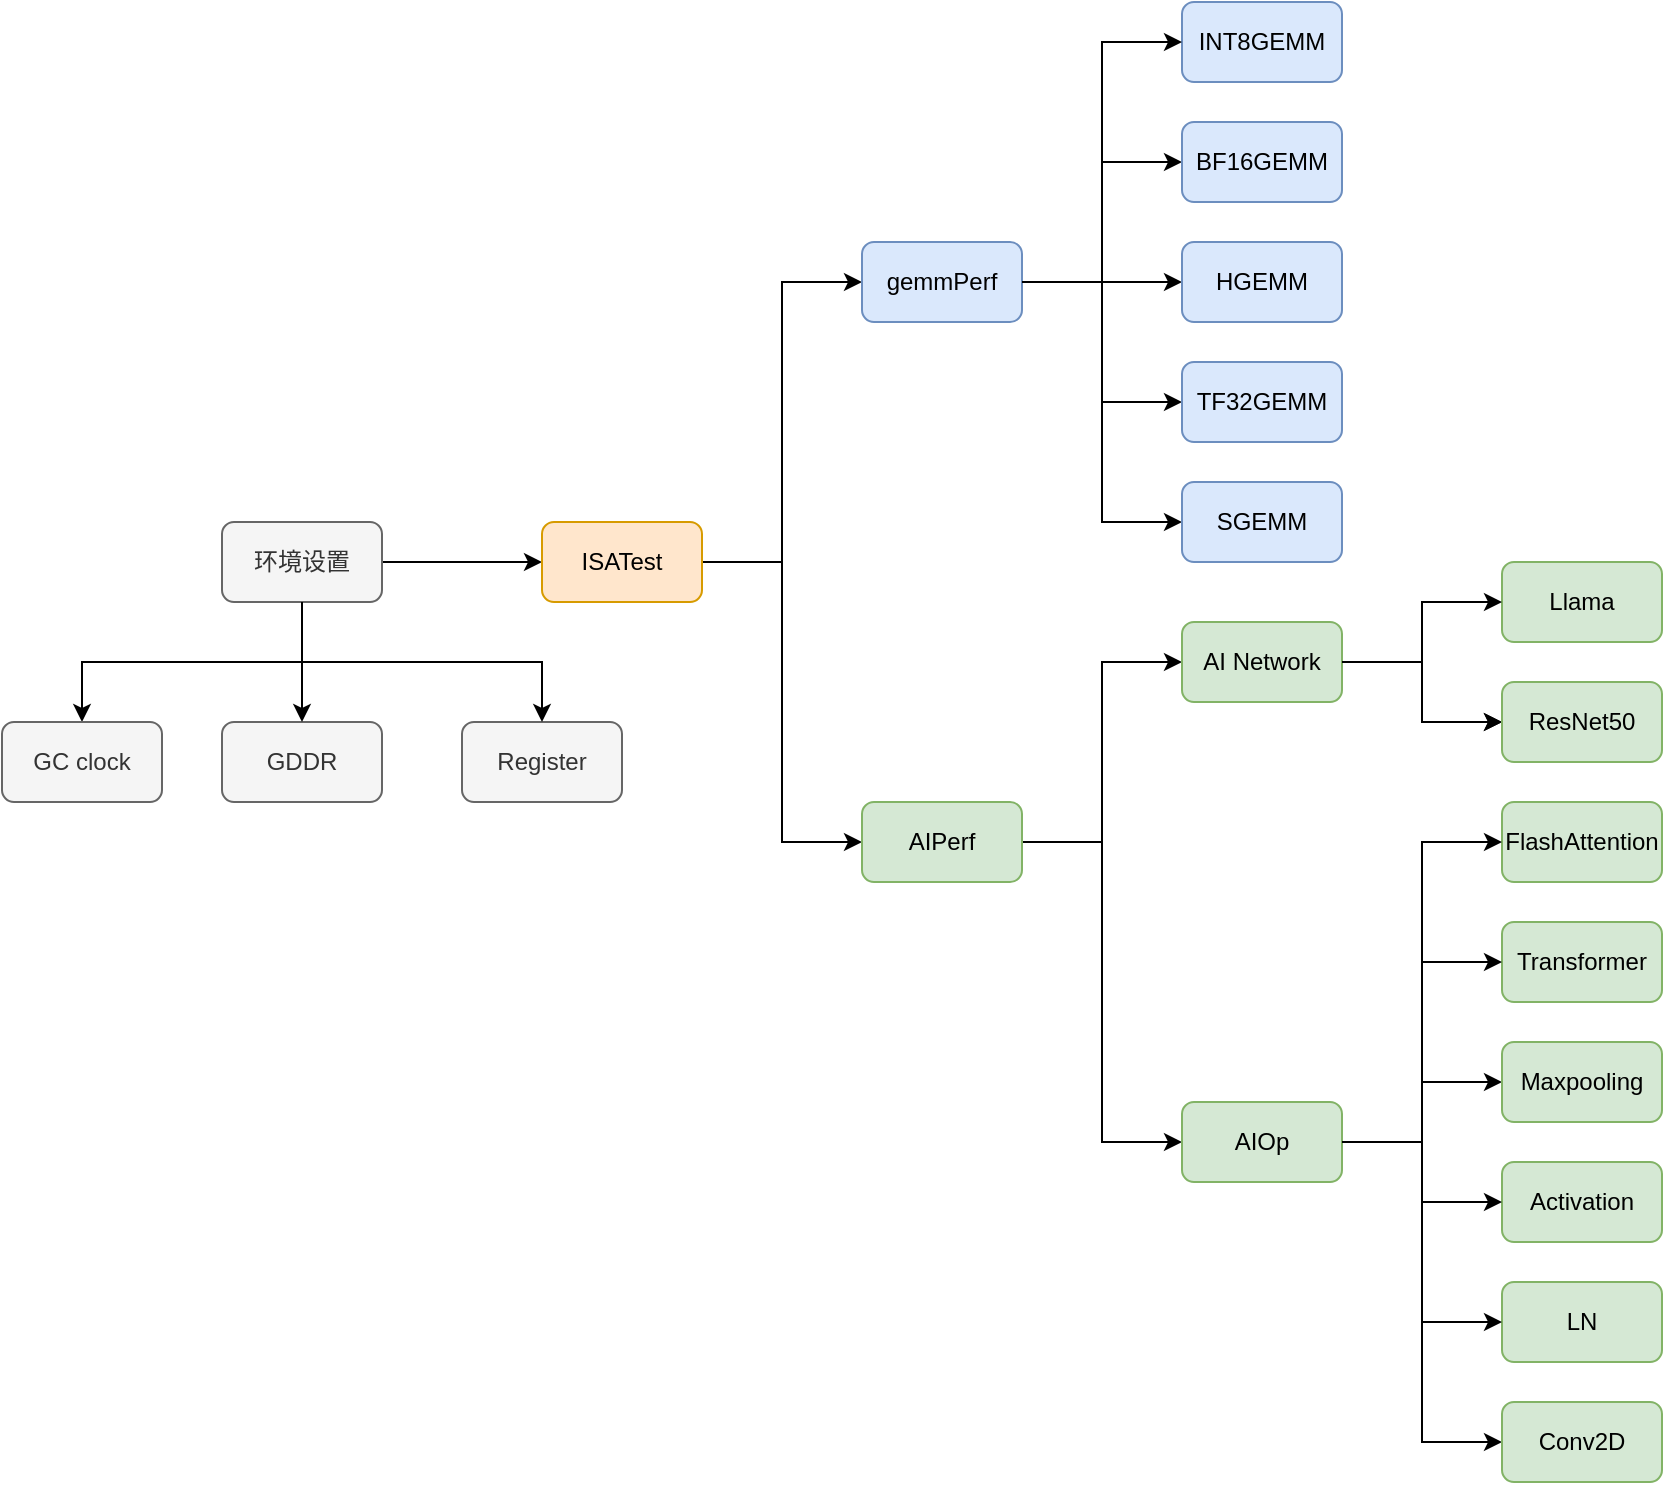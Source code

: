 <mxfile version="22.1.16" type="github">
  <diagram name="Page-1" id="9blfMaVrKY2_VXwXHc0I">
    <mxGraphModel dx="1756" dy="1808" grid="1" gridSize="10" guides="1" tooltips="1" connect="1" arrows="1" fold="1" page="1" pageScale="1" pageWidth="850" pageHeight="1100" math="0" shadow="0">
      <root>
        <mxCell id="0" />
        <mxCell id="1" parent="0" />
        <mxCell id="X5IawxEQQX5lLw3beBcP-5" value="" style="edgeStyle=orthogonalEdgeStyle;rounded=0;orthogonalLoop=1;jettySize=auto;html=1;" edge="1" parent="1" source="X5IawxEQQX5lLw3beBcP-3" target="X5IawxEQQX5lLw3beBcP-4">
          <mxGeometry relative="1" as="geometry" />
        </mxCell>
        <mxCell id="X5IawxEQQX5lLw3beBcP-49" value="" style="edgeStyle=orthogonalEdgeStyle;rounded=0;orthogonalLoop=1;jettySize=auto;html=1;exitX=0.5;exitY=1;exitDx=0;exitDy=0;" edge="1" parent="1" source="X5IawxEQQX5lLw3beBcP-3" target="X5IawxEQQX5lLw3beBcP-48">
          <mxGeometry relative="1" as="geometry" />
        </mxCell>
        <mxCell id="X5IawxEQQX5lLw3beBcP-3" value="环境设置" style="rounded=1;whiteSpace=wrap;html=1;fillColor=#f5f5f5;fontColor=#333333;strokeColor=#666666;" vertex="1" parent="1">
          <mxGeometry x="-520" y="140" width="80" height="40" as="geometry" />
        </mxCell>
        <mxCell id="X5IawxEQQX5lLw3beBcP-7" value="" style="edgeStyle=orthogonalEdgeStyle;rounded=0;orthogonalLoop=1;jettySize=auto;html=1;entryX=0;entryY=0.5;entryDx=0;entryDy=0;" edge="1" parent="1" source="X5IawxEQQX5lLw3beBcP-4" target="X5IawxEQQX5lLw3beBcP-6">
          <mxGeometry relative="1" as="geometry" />
        </mxCell>
        <mxCell id="X5IawxEQQX5lLw3beBcP-9" value="" style="edgeStyle=orthogonalEdgeStyle;rounded=0;orthogonalLoop=1;jettySize=auto;html=1;entryX=0;entryY=0.5;entryDx=0;entryDy=0;" edge="1" parent="1" source="X5IawxEQQX5lLw3beBcP-4" target="X5IawxEQQX5lLw3beBcP-8">
          <mxGeometry relative="1" as="geometry" />
        </mxCell>
        <mxCell id="X5IawxEQQX5lLw3beBcP-4" value="ISATest" style="rounded=1;whiteSpace=wrap;html=1;fillColor=#ffe6cc;strokeColor=#d79b00;" vertex="1" parent="1">
          <mxGeometry x="-360" y="140" width="80" height="40" as="geometry" />
        </mxCell>
        <mxCell id="X5IawxEQQX5lLw3beBcP-11" value="" style="edgeStyle=orthogonalEdgeStyle;rounded=0;orthogonalLoop=1;jettySize=auto;html=1;exitX=1;exitY=0.5;exitDx=0;exitDy=0;entryX=0;entryY=0.5;entryDx=0;entryDy=0;" edge="1" parent="1" source="X5IawxEQQX5lLw3beBcP-6" target="X5IawxEQQX5lLw3beBcP-10">
          <mxGeometry relative="1" as="geometry" />
        </mxCell>
        <mxCell id="X5IawxEQQX5lLw3beBcP-13" value="" style="edgeStyle=orthogonalEdgeStyle;rounded=0;orthogonalLoop=1;jettySize=auto;html=1;exitX=1;exitY=0.5;exitDx=0;exitDy=0;entryX=0;entryY=0.5;entryDx=0;entryDy=0;" edge="1" parent="1" source="X5IawxEQQX5lLw3beBcP-6" target="X5IawxEQQX5lLw3beBcP-12">
          <mxGeometry relative="1" as="geometry" />
        </mxCell>
        <mxCell id="X5IawxEQQX5lLw3beBcP-6" value="AIPerf" style="rounded=1;whiteSpace=wrap;html=1;fillColor=#d5e8d4;strokeColor=#82b366;" vertex="1" parent="1">
          <mxGeometry x="-200" y="280" width="80" height="40" as="geometry" />
        </mxCell>
        <mxCell id="X5IawxEQQX5lLw3beBcP-15" value="" style="edgeStyle=orthogonalEdgeStyle;rounded=0;orthogonalLoop=1;jettySize=auto;html=1;exitX=1;exitY=0.5;exitDx=0;exitDy=0;entryX=0;entryY=0.5;entryDx=0;entryDy=0;" edge="1" parent="1" source="X5IawxEQQX5lLw3beBcP-8" target="X5IawxEQQX5lLw3beBcP-14">
          <mxGeometry relative="1" as="geometry" />
        </mxCell>
        <mxCell id="X5IawxEQQX5lLw3beBcP-17" value="" style="edgeStyle=orthogonalEdgeStyle;rounded=0;orthogonalLoop=1;jettySize=auto;html=1;exitX=1;exitY=0.5;exitDx=0;exitDy=0;entryX=0;entryY=0.5;entryDx=0;entryDy=0;" edge="1" parent="1" source="X5IawxEQQX5lLw3beBcP-8" target="X5IawxEQQX5lLw3beBcP-16">
          <mxGeometry relative="1" as="geometry" />
        </mxCell>
        <mxCell id="X5IawxEQQX5lLw3beBcP-19" value="" style="edgeStyle=orthogonalEdgeStyle;rounded=0;orthogonalLoop=1;jettySize=auto;html=1;exitX=1;exitY=0.5;exitDx=0;exitDy=0;entryX=0;entryY=0.5;entryDx=0;entryDy=0;" edge="1" parent="1" source="X5IawxEQQX5lLw3beBcP-8" target="X5IawxEQQX5lLw3beBcP-20">
          <mxGeometry relative="1" as="geometry" />
        </mxCell>
        <mxCell id="X5IawxEQQX5lLw3beBcP-8" value="gemmPerf" style="rounded=1;whiteSpace=wrap;html=1;fillColor=#dae8fc;strokeColor=#6c8ebf;" vertex="1" parent="1">
          <mxGeometry x="-200" width="80" height="40" as="geometry" />
        </mxCell>
        <mxCell id="X5IawxEQQX5lLw3beBcP-28" value="" style="edgeStyle=orthogonalEdgeStyle;rounded=0;orthogonalLoop=1;jettySize=auto;html=1;exitX=1;exitY=0.5;exitDx=0;exitDy=0;entryX=0;entryY=0.5;entryDx=0;entryDy=0;" edge="1" parent="1" source="X5IawxEQQX5lLw3beBcP-10" target="X5IawxEQQX5lLw3beBcP-27">
          <mxGeometry relative="1" as="geometry" />
        </mxCell>
        <mxCell id="X5IawxEQQX5lLw3beBcP-30" value="" style="edgeStyle=orthogonalEdgeStyle;rounded=0;orthogonalLoop=1;jettySize=auto;html=1;exitX=1;exitY=0.5;exitDx=0;exitDy=0;entryX=0;entryY=0.5;entryDx=0;entryDy=0;" edge="1" parent="1" source="X5IawxEQQX5lLw3beBcP-10" target="X5IawxEQQX5lLw3beBcP-29">
          <mxGeometry relative="1" as="geometry" />
        </mxCell>
        <mxCell id="X5IawxEQQX5lLw3beBcP-10" value="AIOp" style="rounded=1;whiteSpace=wrap;html=1;fillColor=#d5e8d4;strokeColor=#82b366;" vertex="1" parent="1">
          <mxGeometry x="-40" y="430" width="80" height="40" as="geometry" />
        </mxCell>
        <mxCell id="X5IawxEQQX5lLw3beBcP-42" value="" style="edgeStyle=orthogonalEdgeStyle;rounded=0;orthogonalLoop=1;jettySize=auto;html=1;" edge="1" parent="1" source="X5IawxEQQX5lLw3beBcP-12" target="X5IawxEQQX5lLw3beBcP-41">
          <mxGeometry relative="1" as="geometry" />
        </mxCell>
        <mxCell id="X5IawxEQQX5lLw3beBcP-43" value="" style="edgeStyle=orthogonalEdgeStyle;rounded=0;orthogonalLoop=1;jettySize=auto;html=1;" edge="1" parent="1" source="X5IawxEQQX5lLw3beBcP-12" target="X5IawxEQQX5lLw3beBcP-41">
          <mxGeometry relative="1" as="geometry" />
        </mxCell>
        <mxCell id="X5IawxEQQX5lLw3beBcP-12" value="AI Network" style="rounded=1;whiteSpace=wrap;html=1;fillColor=#d5e8d4;strokeColor=#82b366;" vertex="1" parent="1">
          <mxGeometry x="-40" y="190" width="80" height="40" as="geometry" />
        </mxCell>
        <mxCell id="X5IawxEQQX5lLw3beBcP-14" value="SGEMM" style="rounded=1;whiteSpace=wrap;html=1;fillColor=#dae8fc;strokeColor=#6c8ebf;" vertex="1" parent="1">
          <mxGeometry x="-40" y="120" width="80" height="40" as="geometry" />
        </mxCell>
        <mxCell id="X5IawxEQQX5lLw3beBcP-16" value="HGEMM" style="rounded=1;whiteSpace=wrap;html=1;fillColor=#dae8fc;strokeColor=#6c8ebf;" vertex="1" parent="1">
          <mxGeometry x="-40" width="80" height="40" as="geometry" />
        </mxCell>
        <mxCell id="X5IawxEQQX5lLw3beBcP-23" value="" style="edgeStyle=orthogonalEdgeStyle;rounded=0;orthogonalLoop=1;jettySize=auto;html=1;exitX=1;exitY=0.5;exitDx=0;exitDy=0;entryX=0;entryY=0.5;entryDx=0;entryDy=0;" edge="1" parent="1" source="X5IawxEQQX5lLw3beBcP-8" target="X5IawxEQQX5lLw3beBcP-18">
          <mxGeometry relative="1" as="geometry">
            <mxPoint x="665" y="190" as="targetPoint" />
          </mxGeometry>
        </mxCell>
        <mxCell id="X5IawxEQQX5lLw3beBcP-18" value="TF32GEMM" style="rounded=1;whiteSpace=wrap;html=1;fillColor=#dae8fc;strokeColor=#6c8ebf;" vertex="1" parent="1">
          <mxGeometry x="-40" y="60" width="80" height="40" as="geometry" />
        </mxCell>
        <mxCell id="X5IawxEQQX5lLw3beBcP-20" value="BF16GEMM" style="rounded=1;whiteSpace=wrap;html=1;fillColor=#dae8fc;strokeColor=#6c8ebf;" vertex="1" parent="1">
          <mxGeometry x="-40" y="-60" width="80" height="40" as="geometry" />
        </mxCell>
        <mxCell id="X5IawxEQQX5lLw3beBcP-21" value="INT8GEMM" style="rounded=1;whiteSpace=wrap;html=1;fillColor=#dae8fc;strokeColor=#6c8ebf;" vertex="1" parent="1">
          <mxGeometry x="-40" y="-120" width="80" height="40" as="geometry" />
        </mxCell>
        <mxCell id="X5IawxEQQX5lLw3beBcP-26" value="" style="edgeStyle=orthogonalEdgeStyle;rounded=0;orthogonalLoop=1;jettySize=auto;html=1;exitX=1;exitY=0.5;exitDx=0;exitDy=0;entryX=0;entryY=0.5;entryDx=0;entryDy=0;" edge="1" parent="1" source="X5IawxEQQX5lLw3beBcP-8" target="X5IawxEQQX5lLw3beBcP-21">
          <mxGeometry relative="1" as="geometry">
            <mxPoint x="595" y="200" as="sourcePoint" />
            <mxPoint x="795" y="240" as="targetPoint" />
          </mxGeometry>
        </mxCell>
        <mxCell id="X5IawxEQQX5lLw3beBcP-27" value="Conv2D" style="rounded=1;whiteSpace=wrap;html=1;fillColor=#d5e8d4;strokeColor=#82b366;" vertex="1" parent="1">
          <mxGeometry x="120" y="580" width="80" height="40" as="geometry" />
        </mxCell>
        <mxCell id="X5IawxEQQX5lLw3beBcP-29" value="Maxpooling" style="rounded=1;whiteSpace=wrap;html=1;fillColor=#d5e8d4;strokeColor=#82b366;" vertex="1" parent="1">
          <mxGeometry x="120" y="400" width="80" height="40" as="geometry" />
        </mxCell>
        <mxCell id="X5IawxEQQX5lLw3beBcP-31" value="LN" style="rounded=1;whiteSpace=wrap;html=1;fillColor=#d5e8d4;strokeColor=#82b366;" vertex="1" parent="1">
          <mxGeometry x="120" y="520" width="80" height="40" as="geometry" />
        </mxCell>
        <mxCell id="X5IawxEQQX5lLw3beBcP-32" value="Activation" style="rounded=1;whiteSpace=wrap;html=1;fillColor=#d5e8d4;strokeColor=#82b366;" vertex="1" parent="1">
          <mxGeometry x="120" y="460" width="80" height="40" as="geometry" />
        </mxCell>
        <mxCell id="X5IawxEQQX5lLw3beBcP-33" value="" style="edgeStyle=orthogonalEdgeStyle;rounded=0;orthogonalLoop=1;jettySize=auto;html=1;exitX=1;exitY=0.5;exitDx=0;exitDy=0;entryX=0;entryY=0.5;entryDx=0;entryDy=0;" edge="1" parent="1" source="X5IawxEQQX5lLw3beBcP-10" target="X5IawxEQQX5lLw3beBcP-31">
          <mxGeometry relative="1" as="geometry">
            <mxPoint x="-39.94" y="380" as="sourcePoint" />
            <mxPoint x="-99.94" y="420" as="targetPoint" />
          </mxGeometry>
        </mxCell>
        <mxCell id="X5IawxEQQX5lLw3beBcP-34" value="" style="edgeStyle=orthogonalEdgeStyle;rounded=0;orthogonalLoop=1;jettySize=auto;html=1;exitX=1;exitY=0.5;exitDx=0;exitDy=0;entryX=0;entryY=0.5;entryDx=0;entryDy=0;" edge="1" parent="1" source="X5IawxEQQX5lLw3beBcP-10" target="X5IawxEQQX5lLw3beBcP-32">
          <mxGeometry relative="1" as="geometry">
            <mxPoint x="-99.94" y="460" as="sourcePoint" />
            <mxPoint x="-39.94" y="500" as="targetPoint" />
          </mxGeometry>
        </mxCell>
        <mxCell id="X5IawxEQQX5lLw3beBcP-36" value="Transformer" style="rounded=1;whiteSpace=wrap;html=1;fillColor=#d5e8d4;strokeColor=#82b366;" vertex="1" parent="1">
          <mxGeometry x="120" y="340" width="80" height="40" as="geometry" />
        </mxCell>
        <mxCell id="X5IawxEQQX5lLw3beBcP-37" value="FlashAttention" style="rounded=1;whiteSpace=wrap;html=1;fillColor=#d5e8d4;strokeColor=#82b366;" vertex="1" parent="1">
          <mxGeometry x="120" y="280" width="80" height="40" as="geometry" />
        </mxCell>
        <mxCell id="X5IawxEQQX5lLw3beBcP-38" value="" style="edgeStyle=orthogonalEdgeStyle;rounded=0;orthogonalLoop=1;jettySize=auto;html=1;exitX=1;exitY=0.5;exitDx=0;exitDy=0;entryX=0;entryY=0.5;entryDx=0;entryDy=0;" edge="1" parent="1" source="X5IawxEQQX5lLw3beBcP-10" target="X5IawxEQQX5lLw3beBcP-36">
          <mxGeometry relative="1" as="geometry">
            <mxPoint x="207" y="500" as="sourcePoint" />
            <mxPoint x="-60" y="540" as="targetPoint" />
          </mxGeometry>
        </mxCell>
        <mxCell id="X5IawxEQQX5lLw3beBcP-39" value="" style="edgeStyle=orthogonalEdgeStyle;rounded=0;orthogonalLoop=1;jettySize=auto;html=1;exitX=1;exitY=0.5;exitDx=0;exitDy=0;entryX=0;entryY=0.5;entryDx=0;entryDy=0;" edge="1" parent="1" source="X5IawxEQQX5lLw3beBcP-10" target="X5IawxEQQX5lLw3beBcP-37">
          <mxGeometry relative="1" as="geometry">
            <mxPoint x="-86.94" y="500" as="sourcePoint" />
            <mxPoint x="46.06" y="540" as="targetPoint" />
          </mxGeometry>
        </mxCell>
        <mxCell id="X5IawxEQQX5lLw3beBcP-41" value="ResNet50" style="rounded=1;whiteSpace=wrap;html=1;fillColor=#d5e8d4;strokeColor=#82b366;" vertex="1" parent="1">
          <mxGeometry x="120" y="220" width="80" height="40" as="geometry" />
        </mxCell>
        <mxCell id="X5IawxEQQX5lLw3beBcP-45" value="Llama" style="rounded=1;whiteSpace=wrap;html=1;fillColor=#d5e8d4;strokeColor=#82b366;" vertex="1" parent="1">
          <mxGeometry x="120" y="160" width="80" height="40" as="geometry" />
        </mxCell>
        <mxCell id="X5IawxEQQX5lLw3beBcP-46" value="" style="edgeStyle=orthogonalEdgeStyle;rounded=0;orthogonalLoop=1;jettySize=auto;html=1;exitX=1;exitY=0.5;exitDx=0;exitDy=0;entryX=0;entryY=0.5;entryDx=0;entryDy=0;" edge="1" parent="1" source="X5IawxEQQX5lLw3beBcP-12" target="X5IawxEQQX5lLw3beBcP-45">
          <mxGeometry relative="1" as="geometry">
            <mxPoint x="239.94" y="420" as="sourcePoint" />
            <mxPoint x="179.94" y="461" as="targetPoint" />
          </mxGeometry>
        </mxCell>
        <mxCell id="X5IawxEQQX5lLw3beBcP-48" value="GC clock" style="rounded=1;whiteSpace=wrap;html=1;fillColor=#f5f5f5;fontColor=#333333;strokeColor=#666666;" vertex="1" parent="1">
          <mxGeometry x="-630" y="240" width="80" height="40" as="geometry" />
        </mxCell>
        <mxCell id="X5IawxEQQX5lLw3beBcP-50" value="GDDR" style="rounded=1;whiteSpace=wrap;html=1;fillColor=#f5f5f5;fontColor=#333333;strokeColor=#666666;" vertex="1" parent="1">
          <mxGeometry x="-520" y="240" width="80" height="40" as="geometry" />
        </mxCell>
        <mxCell id="X5IawxEQQX5lLw3beBcP-51" value="Register" style="rounded=1;whiteSpace=wrap;html=1;fillColor=#f5f5f5;fontColor=#333333;strokeColor=#666666;" vertex="1" parent="1">
          <mxGeometry x="-400" y="240" width="80" height="40" as="geometry" />
        </mxCell>
        <mxCell id="X5IawxEQQX5lLw3beBcP-52" value="" style="edgeStyle=orthogonalEdgeStyle;rounded=0;orthogonalLoop=1;jettySize=auto;html=1;exitX=0.5;exitY=1;exitDx=0;exitDy=0;entryX=0.5;entryY=0;entryDx=0;entryDy=0;" edge="1" parent="1" source="X5IawxEQQX5lLw3beBcP-3" target="X5IawxEQQX5lLw3beBcP-50">
          <mxGeometry relative="1" as="geometry">
            <mxPoint x="-360" y="310" as="sourcePoint" />
            <mxPoint x="-470" y="360" as="targetPoint" />
          </mxGeometry>
        </mxCell>
        <mxCell id="X5IawxEQQX5lLw3beBcP-53" value="" style="edgeStyle=orthogonalEdgeStyle;rounded=0;orthogonalLoop=1;jettySize=auto;html=1;exitX=0.5;exitY=1;exitDx=0;exitDy=0;" edge="1" parent="1" source="X5IawxEQQX5lLw3beBcP-3" target="X5IawxEQQX5lLw3beBcP-51">
          <mxGeometry relative="1" as="geometry">
            <mxPoint x="-340" y="330" as="sourcePoint" />
            <mxPoint x="-450" y="380" as="targetPoint" />
          </mxGeometry>
        </mxCell>
      </root>
    </mxGraphModel>
  </diagram>
</mxfile>
